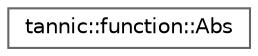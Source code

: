 digraph "Graphical Class Hierarchy"
{
 // LATEX_PDF_SIZE
  bgcolor="transparent";
  edge [fontname=Helvetica,fontsize=10,labelfontname=Helvetica,labelfontsize=10];
  node [fontname=Helvetica,fontsize=10,shape=box,height=0.2,width=0.4];
  rankdir="LR";
  Node0 [id="Node000000",label="tannic::function::Abs",height=0.2,width=0.4,color="grey40", fillcolor="white", style="filled",URL="$da/de6/structtannic_1_1function_1_1Abs.html",tooltip="Functor absolute value (|x|) Applies element-wise absolute value to tensor elements."];
}
